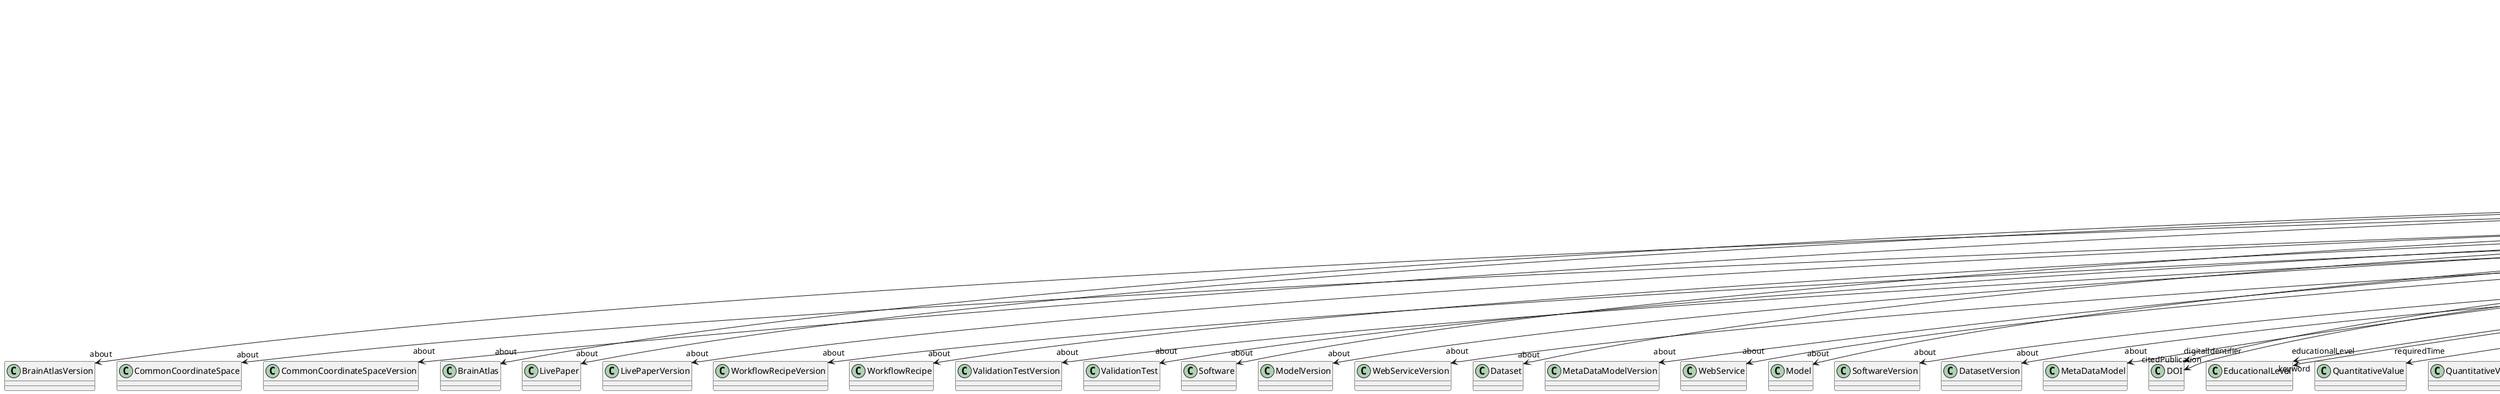 @startuml
class LearningResource {
+about
+digitalIdentifier
+educationalLevel
+learningOutcome
+order
+prerequisite
+requiredTime
+topic
+type
+abstract
+author
+citedPublication
+copyright
+creationDate
+custodian
+editor
+funding
+IRI
+keyword
+license
+modificationDate
+name
+publicationDate
+publisher
+versionIdentifier

}
LearningResource -d-> "about" BrainAtlasVersion
LearningResource -d-> "about" CommonCoordinateSpace
LearningResource -d-> "about" CommonCoordinateSpaceVersion
LearningResource -d-> "about" BrainAtlas
LearningResource -d-> "about" LivePaper
LearningResource -d-> "about" LivePaperVersion
LearningResource -d-> "about" WorkflowRecipeVersion
LearningResource -d-> "about" WorkflowRecipe
LearningResource -d-> "about" ValidationTestVersion
LearningResource -d-> "about" ValidationTest
LearningResource -d-> "about" Software
LearningResource -d-> "about" ModelVersion
LearningResource -d-> "about" WebServiceVersion
LearningResource -d-> "about" Dataset
LearningResource -d-> "about" MetaDataModelVersion
LearningResource -d-> "about" WebService
LearningResource -d-> "about" Model
LearningResource -d-> "about" SoftwareVersion
LearningResource -d-> "about" DatasetVersion
LearningResource -d-> "about" MetaDataModel
LearningResource -d-> "digitalIdentifier" DOI
LearningResource -d-> "educationalLevel" EducationalLevel
LearningResource -d-> "requiredTime" QuantitativeValue
LearningResource -d-> "requiredTime" QuantitativeValueRange
LearningResource -d-> "type" LearningResourceType
LearningResource -d-> "author" Organization
LearningResource -d-> "author" Person
LearningResource -d-> "author" Consortium
LearningResource -d-> "citedPublication" DOI
LearningResource -d-> "citedPublication" ISBN
LearningResource -d-> "copyright" Copyright
LearningResource -d-> "custodian" Organization
LearningResource -d-> "custodian" Person
LearningResource -d-> "custodian" Consortium
LearningResource -d-> "editor" Person
LearningResource -d-> "funding" Funding
LearningResource -d-> "keyword" TermSuggestion
LearningResource -d-> "keyword" AnalysisTechnique
LearningResource -d-> "keyword" PatchClampVariation
LearningResource -d-> "keyword" SoftwareFeature
LearningResource -d-> "keyword" EthicsAssessment
LearningResource -d-> "keyword" VisualStimulusType
LearningResource -d-> "keyword" Handedness
LearningResource -d-> "keyword" Species
LearningResource -d-> "keyword" BiologicalSex
LearningResource -d-> "keyword" QualitativeOverlap
LearningResource -d-> "keyword" Service
LearningResource -d-> "keyword" SemanticDataType
LearningResource -d-> "keyword" OpticalStimulusType
LearningResource -d-> "keyword" AgeCategory
LearningResource -d-> "keyword" UBERONParcellation
LearningResource -d-> "keyword" FileRepositoryType
LearningResource -d-> "keyword" TissueSampleAttribute
LearningResource -d-> "keyword" TypeOfUncertainty
LearningResource -d-> "keyword" OlfactoryStimulusType
LearningResource -d-> "keyword" OperatingSystem
LearningResource -d-> "keyword" LearningResourceType
LearningResource -d-> "keyword" ModelScope
LearningResource -d-> "keyword" ElectricalStimulusType
LearningResource -d-> "keyword" OperatingDevice
LearningResource -d-> "keyword" CellType
LearningResource -d-> "keyword" Disease
LearningResource -d-> "keyword" FileBundleGrouping
LearningResource -d-> "keyword" AuditoryStimulusType
LearningResource -d-> "keyword" ChemicalMixtureType
LearningResource -d-> "keyword" EducationalLevel
LearningResource -d-> "keyword" AnatomicalPlane
LearningResource -d-> "keyword" SubjectAttribute
LearningResource -d-> "keyword" DataType
LearningResource -d-> "keyword" SubcellularEntity
LearningResource -d-> "keyword" CriteriaQualityType
LearningResource -d-> "keyword" ActionStatusType
LearningResource -d-> "keyword" GeneticStrainType
LearningResource -d-> "keyword" StimulationApproach
LearningResource -d-> "keyword" Colormap
LearningResource -d-> "keyword" MetaDataModelType
LearningResource -d-> "keyword" OrganismSubstance
LearningResource -d-> "keyword" TactileStimulusType
LearningResource -d-> "keyword" OrganismSystem
LearningResource -d-> "keyword" GustatoryStimulusType
LearningResource -d-> "keyword" CranialWindowConstructionType
LearningResource -d-> "keyword" Organ
LearningResource -d-> "keyword" Laterality
LearningResource -d-> "keyword" AnnotationType
LearningResource -d-> "keyword" PreparationType
LearningResource -d-> "keyword" Terminology
LearningResource -d-> "keyword" UnitOfMeasurement
LearningResource -d-> "keyword" ModelAbstractionLevel
LearningResource -d-> "keyword" AnatomicalAxesOrientation
LearningResource -d-> "keyword" ProgrammingLanguage
LearningResource -d-> "keyword" CranialWindowReinforcementType
LearningResource -d-> "keyword" SoftwareApplicationCategory
LearningResource -d-> "keyword" TissueSampleType
LearningResource -d-> "keyword" Technique
LearningResource -d-> "keyword" DifferenceMeasure
LearningResource -d-> "keyword" StimulationTechnique
LearningResource -d-> "keyword" AnatomicalIdentificationType
LearningResource -d-> "keyword" FileUsageRole
LearningResource -d-> "keyword" DiseaseModel
LearningResource -d-> "keyword" MeasuredQuantity
LearningResource -d-> "keyword" ProductAccessibility
LearningResource -d-> "keyword" DeviceType
LearningResource -d-> "keyword" Language
LearningResource -d-> "keyword" BreedingType
LearningResource -d-> "keyword" BiologicalOrder
LearningResource -d-> "keyword" AtlasType
LearningResource -d-> "keyword" MolecularEntity
LearningResource -d-> "keyword" ExperimentalApproach
LearningResource -d-> "keyword" ContributionType
LearningResource -d-> "keyword" SetupType
LearningResource -d-> "keyword" CellCultureType
LearningResource -d-> "keyword" AnnotationCriteriaType
LearningResource -d-> "license" License
LearningResource -d-> "publisher" Organization
LearningResource -d-> "publisher" Person
LearningResource -d-> "publisher" Consortium

@enduml
